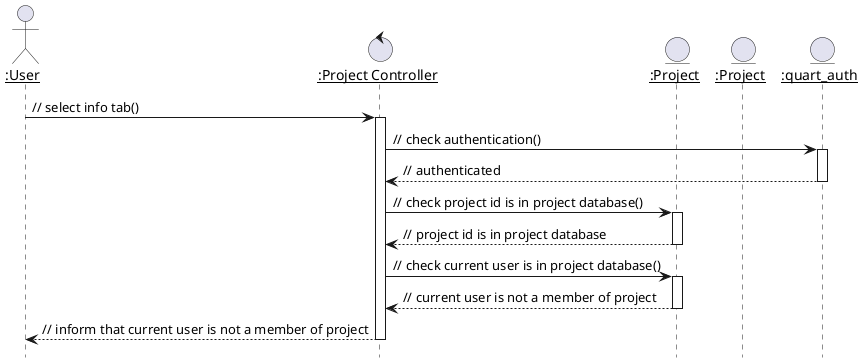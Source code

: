 @startuml
hide footbox
autoactivate on
skinparam sequenceParticipant underline
actor ":User" as usr
control ":Project Controller" as ctl
entity ":Project" as db_prj
entity ":Project" as db_usr
entity ":quart_auth" as quart

usr -> ctl : // select info tab()
ctl -> quart : // check authentication()
ctl <-- quart : // authenticated
ctl -> db_prj : // check project id is in project database()
ctl <-- db_prj : // project id is in project database
ctl -> db_prj : // check current user is in project database()
ctl <-- db_prj : // current user is not a member of project
usr <-- ctl : // inform that current user is not a member of project
@enduml